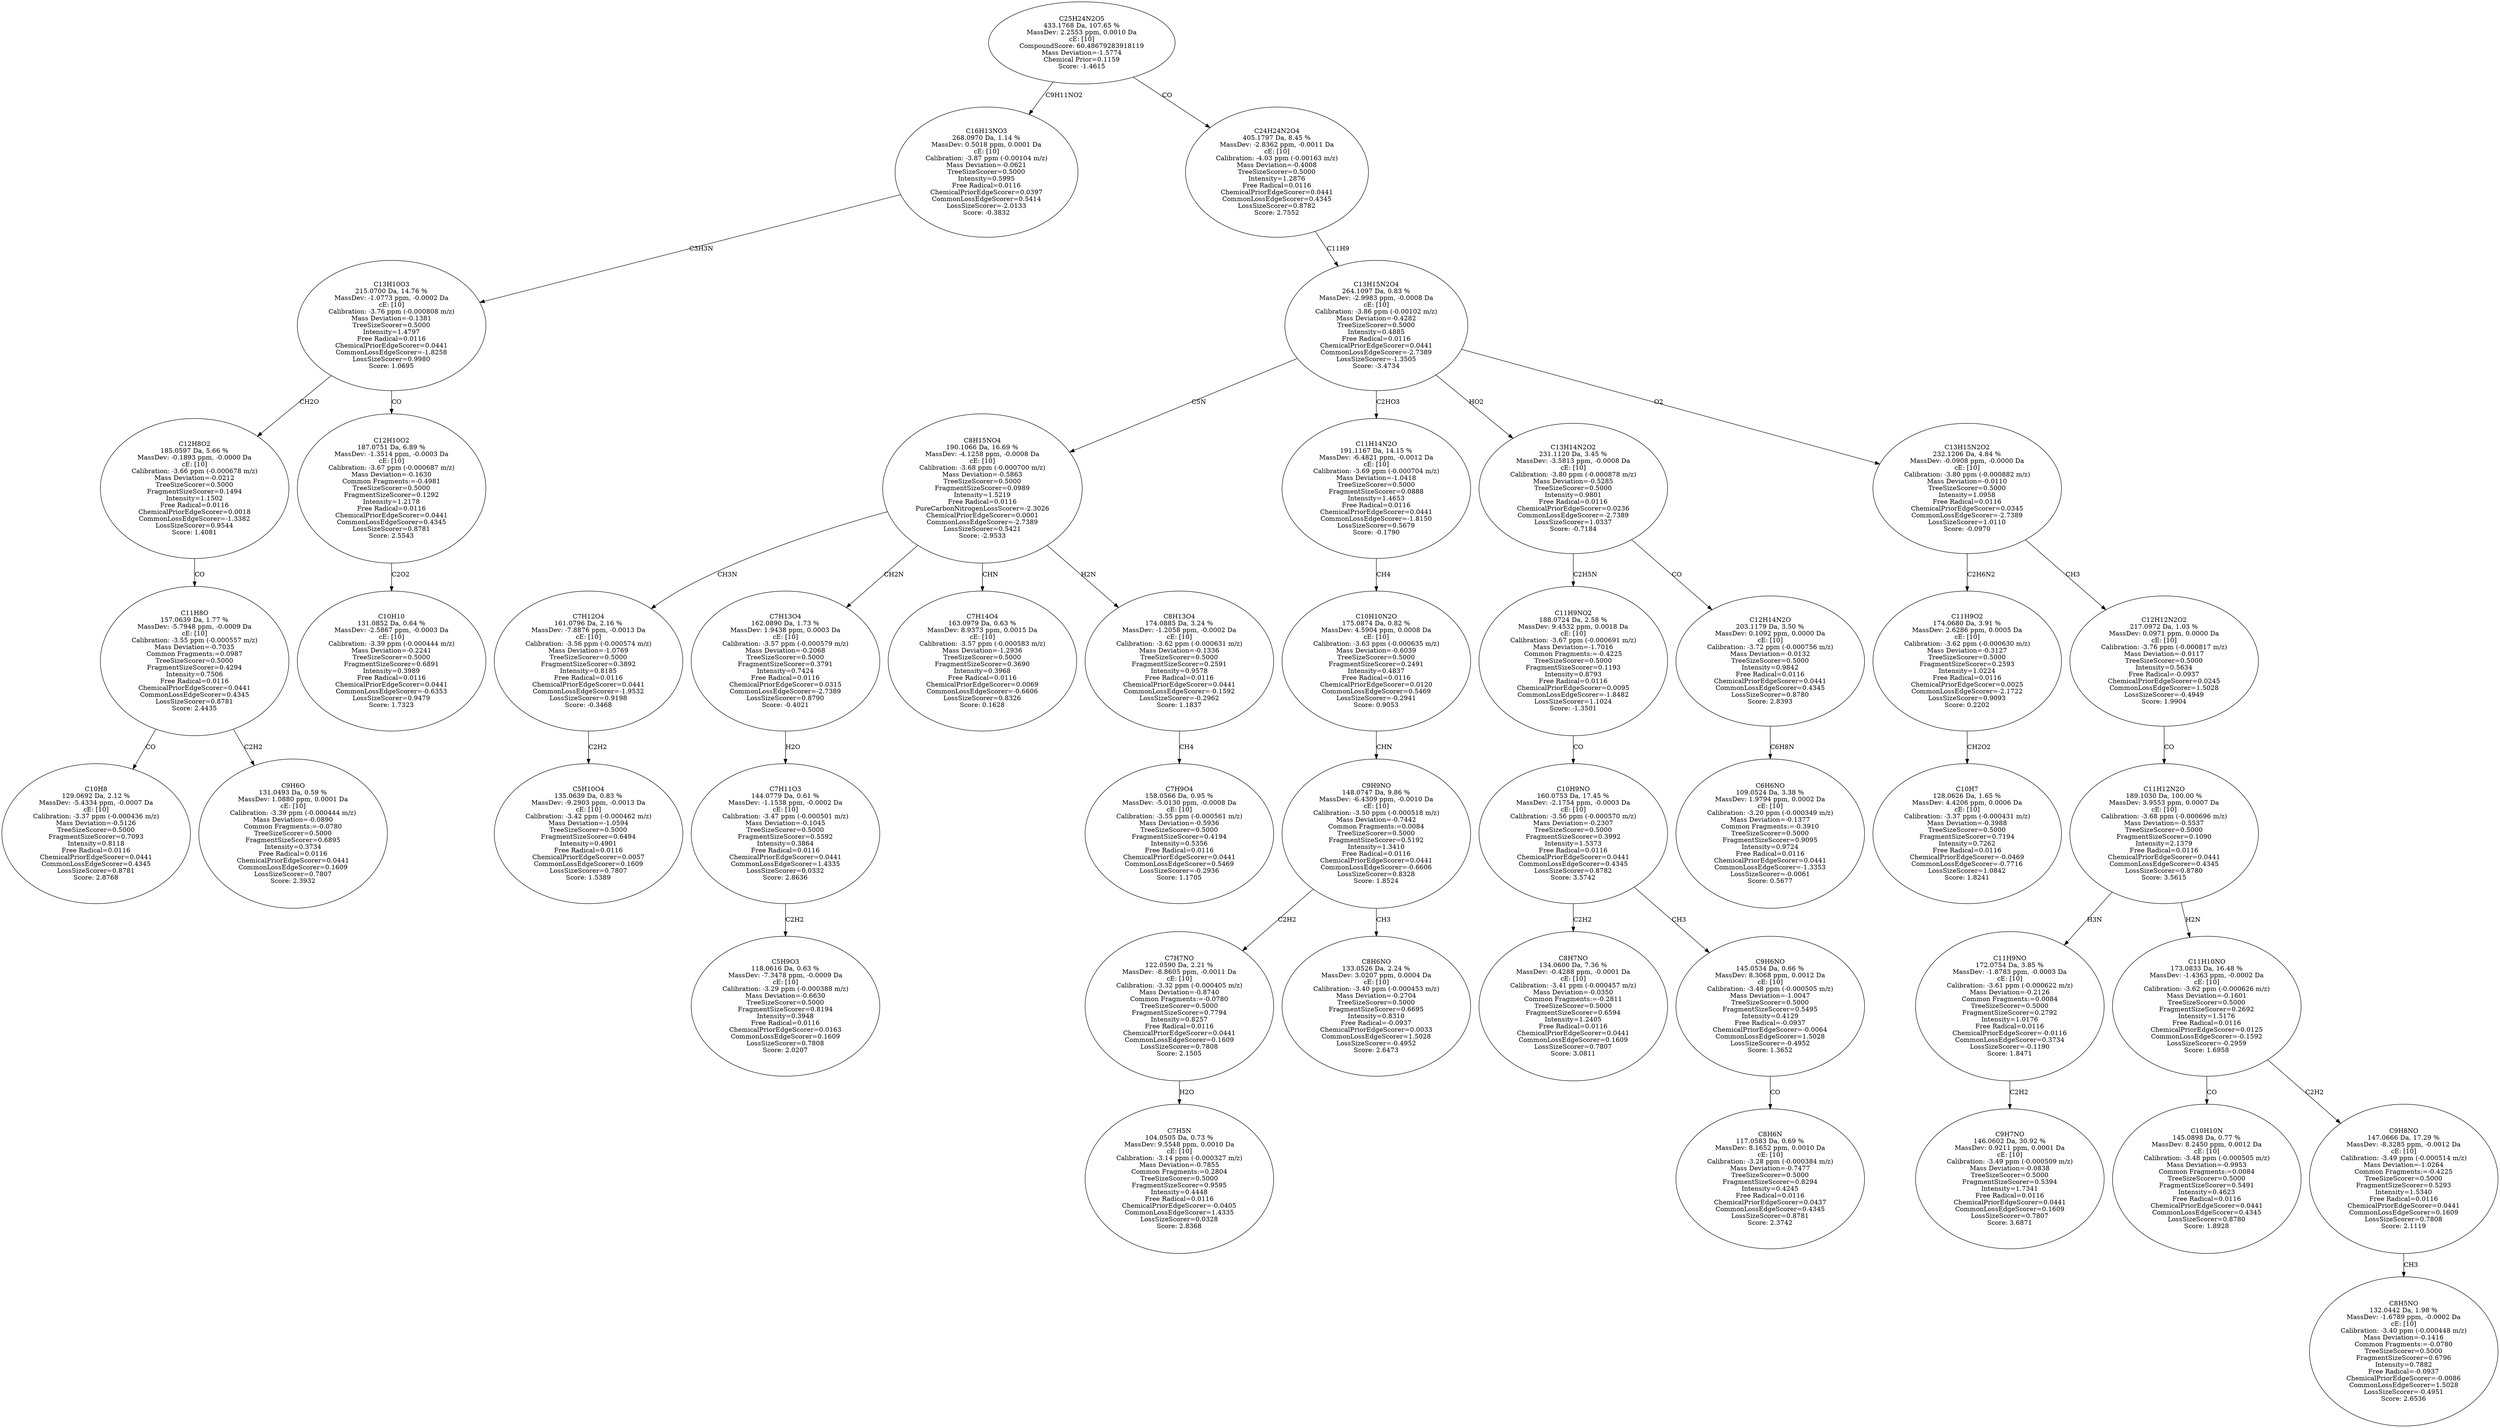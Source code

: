 strict digraph {
v1 [label="C10H8\n129.0692 Da, 2.12 %\nMassDev: -5.4334 ppm, -0.0007 Da\ncE: [10]\nCalibration: -3.37 ppm (-0.000436 m/z)\nMass Deviation=-0.5126\nTreeSizeScorer=0.5000\nFragmentSizeScorer=0.7093\nIntensity=0.8118\nFree Radical=0.0116\nChemicalPriorEdgeScorer=0.0441\nCommonLossEdgeScorer=0.4345\nLossSizeScorer=0.8781\nScore: 2.8768"];
v2 [label="C9H6O\n131.0493 Da, 0.59 %\nMassDev: 1.0880 ppm, 0.0001 Da\ncE: [10]\nCalibration: -3.39 ppm (-0.000444 m/z)\nMass Deviation=-0.0890\nCommon Fragments:=-0.0780\nTreeSizeScorer=0.5000\nFragmentSizeScorer=0.6895\nIntensity=0.3734\nFree Radical=0.0116\nChemicalPriorEdgeScorer=0.0441\nCommonLossEdgeScorer=0.1609\nLossSizeScorer=0.7807\nScore: 2.3932"];
v3 [label="C11H8O\n157.0639 Da, 1.77 %\nMassDev: -5.7948 ppm, -0.0009 Da\ncE: [10]\nCalibration: -3.55 ppm (-0.000557 m/z)\nMass Deviation=-0.7035\nCommon Fragments:=0.0987\nTreeSizeScorer=0.5000\nFragmentSizeScorer=0.4294\nIntensity=0.7506\nFree Radical=0.0116\nChemicalPriorEdgeScorer=0.0441\nCommonLossEdgeScorer=0.4345\nLossSizeScorer=0.8781\nScore: 2.4435"];
v4 [label="C12H8O2\n185.0597 Da, 5.66 %\nMassDev: -0.1893 ppm, -0.0000 Da\ncE: [10]\nCalibration: -3.66 ppm (-0.000678 m/z)\nMass Deviation=-0.0212\nTreeSizeScorer=0.5000\nFragmentSizeScorer=0.1494\nIntensity=1.1502\nFree Radical=0.0116\nChemicalPriorEdgeScorer=0.0018\nCommonLossEdgeScorer=-1.3382\nLossSizeScorer=0.9544\nScore: 1.4081"];
v5 [label="C10H10\n131.0852 Da, 0.64 %\nMassDev: -2.5867 ppm, -0.0003 Da\ncE: [10]\nCalibration: -3.39 ppm (-0.000444 m/z)\nMass Deviation=-0.2241\nTreeSizeScorer=0.5000\nFragmentSizeScorer=0.6891\nIntensity=0.3989\nFree Radical=0.0116\nChemicalPriorEdgeScorer=0.0441\nCommonLossEdgeScorer=-0.6353\nLossSizeScorer=0.9479\nScore: 1.7323"];
v6 [label="C12H10O2\n187.0751 Da, 6.89 %\nMassDev: -1.3514 ppm, -0.0003 Da\ncE: [10]\nCalibration: -3.67 ppm (-0.000687 m/z)\nMass Deviation=-0.1630\nCommon Fragments:=-0.4981\nTreeSizeScorer=0.5000\nFragmentSizeScorer=0.1292\nIntensity=1.2178\nFree Radical=0.0116\nChemicalPriorEdgeScorer=0.0441\nCommonLossEdgeScorer=0.4345\nLossSizeScorer=0.8781\nScore: 2.5543"];
v7 [label="C13H10O3\n215.0700 Da, 14.76 %\nMassDev: -1.0773 ppm, -0.0002 Da\ncE: [10]\nCalibration: -3.76 ppm (-0.000808 m/z)\nMass Deviation=-0.1381\nTreeSizeScorer=0.5000\nIntensity=1.4797\nFree Radical=0.0116\nChemicalPriorEdgeScorer=0.0441\nCommonLossEdgeScorer=-1.8258\nLossSizeScorer=0.9980\nScore: 1.0695"];
v8 [label="C16H13NO3\n268.0970 Da, 1.14 %\nMassDev: 0.5018 ppm, 0.0001 Da\ncE: [10]\nCalibration: -3.87 ppm (-0.00104 m/z)\nMass Deviation=-0.0621\nTreeSizeScorer=0.5000\nIntensity=0.5995\nFree Radical=0.0116\nChemicalPriorEdgeScorer=0.0397\nCommonLossEdgeScorer=0.5414\nLossSizeScorer=-2.0133\nScore: -0.3832"];
v9 [label="C5H10O4\n135.0639 Da, 0.83 %\nMassDev: -9.2903 ppm, -0.0013 Da\ncE: [10]\nCalibration: -3.42 ppm (-0.000462 m/z)\nMass Deviation=-1.0594\nTreeSizeScorer=0.5000\nFragmentSizeScorer=0.6494\nIntensity=0.4901\nFree Radical=0.0116\nChemicalPriorEdgeScorer=0.0057\nCommonLossEdgeScorer=0.1609\nLossSizeScorer=0.7807\nScore: 1.5389"];
v10 [label="C7H12O4\n161.0796 Da, 2.16 %\nMassDev: -7.8876 ppm, -0.0013 Da\ncE: [10]\nCalibration: -3.56 ppm (-0.000574 m/z)\nMass Deviation=-1.0769\nTreeSizeScorer=0.5000\nFragmentSizeScorer=0.3892\nIntensity=0.8185\nFree Radical=0.0116\nChemicalPriorEdgeScorer=0.0441\nCommonLossEdgeScorer=-1.9532\nLossSizeScorer=0.9198\nScore: -0.3468"];
v11 [label="C5H9O3\n118.0616 Da, 0.63 %\nMassDev: -7.3478 ppm, -0.0009 Da\ncE: [10]\nCalibration: -3.29 ppm (-0.000388 m/z)\nMass Deviation=-0.6630\nTreeSizeScorer=0.5000\nFragmentSizeScorer=0.8194\nIntensity=0.3948\nFree Radical=0.0116\nChemicalPriorEdgeScorer=0.0163\nCommonLossEdgeScorer=0.1609\nLossSizeScorer=0.7808\nScore: 2.0207"];
v12 [label="C7H11O3\n144.0779 Da, 0.61 %\nMassDev: -1.1538 ppm, -0.0002 Da\ncE: [10]\nCalibration: -3.47 ppm (-0.000501 m/z)\nMass Deviation=-0.1045\nTreeSizeScorer=0.5000\nFragmentSizeScorer=0.5592\nIntensity=0.3864\nFree Radical=0.0116\nChemicalPriorEdgeScorer=0.0441\nCommonLossEdgeScorer=1.4335\nLossSizeScorer=0.0332\nScore: 2.8636"];
v13 [label="C7H13O4\n162.0890 Da, 1.73 %\nMassDev: 1.9438 ppm, 0.0003 Da\ncE: [10]\nCalibration: -3.57 ppm (-0.000579 m/z)\nMass Deviation=-0.2068\nTreeSizeScorer=0.5000\nFragmentSizeScorer=0.3791\nIntensity=0.7424\nFree Radical=0.0116\nChemicalPriorEdgeScorer=0.0315\nCommonLossEdgeScorer=-2.7389\nLossSizeScorer=0.8790\nScore: -0.4021"];
v14 [label="C7H14O4\n163.0979 Da, 0.63 %\nMassDev: 8.9373 ppm, 0.0015 Da\ncE: [10]\nCalibration: -3.57 ppm (-0.000583 m/z)\nMass Deviation=-1.2936\nTreeSizeScorer=0.5000\nFragmentSizeScorer=0.3690\nIntensity=0.3968\nFree Radical=0.0116\nChemicalPriorEdgeScorer=0.0069\nCommonLossEdgeScorer=-0.6606\nLossSizeScorer=0.8326\nScore: 0.1628"];
v15 [label="C7H9O4\n158.0566 Da, 0.95 %\nMassDev: -5.0130 ppm, -0.0008 Da\ncE: [10]\nCalibration: -3.55 ppm (-0.000561 m/z)\nMass Deviation=-0.5936\nTreeSizeScorer=0.5000\nFragmentSizeScorer=0.4194\nIntensity=0.5356\nFree Radical=0.0116\nChemicalPriorEdgeScorer=0.0441\nCommonLossEdgeScorer=0.5469\nLossSizeScorer=-0.2936\nScore: 1.1705"];
v16 [label="C8H13O4\n174.0885 Da, 3.24 %\nMassDev: -1.2058 ppm, -0.0002 Da\ncE: [10]\nCalibration: -3.62 ppm (-0.000631 m/z)\nMass Deviation=-0.1336\nTreeSizeScorer=0.5000\nFragmentSizeScorer=0.2591\nIntensity=0.9578\nFree Radical=0.0116\nChemicalPriorEdgeScorer=0.0441\nCommonLossEdgeScorer=-0.1592\nLossSizeScorer=-0.2962\nScore: 1.1837"];
v17 [label="C8H15NO4\n190.1066 Da, 16.69 %\nMassDev: -4.1258 ppm, -0.0008 Da\ncE: [10]\nCalibration: -3.68 ppm (-0.000700 m/z)\nMass Deviation=-0.5863\nTreeSizeScorer=0.5000\nFragmentSizeScorer=0.0989\nIntensity=1.5219\nFree Radical=0.0116\nPureCarbonNitrogenLossScorer=-2.3026\nChemicalPriorEdgeScorer=0.0001\nCommonLossEdgeScorer=-2.7389\nLossSizeScorer=0.5421\nScore: -2.9533"];
v18 [label="C7H5N\n104.0505 Da, 0.73 %\nMassDev: 9.5548 ppm, 0.0010 Da\ncE: [10]\nCalibration: -3.14 ppm (-0.000327 m/z)\nMass Deviation=-0.7855\nCommon Fragments:=0.2804\nTreeSizeScorer=0.5000\nFragmentSizeScorer=0.9595\nIntensity=0.4448\nFree Radical=0.0116\nChemicalPriorEdgeScorer=-0.0405\nCommonLossEdgeScorer=1.4335\nLossSizeScorer=0.0328\nScore: 2.8368"];
v19 [label="C7H7NO\n122.0590 Da, 2.21 %\nMassDev: -8.8605 ppm, -0.0011 Da\ncE: [10]\nCalibration: -3.32 ppm (-0.000405 m/z)\nMass Deviation=-0.8740\nCommon Fragments:=-0.0780\nTreeSizeScorer=0.5000\nFragmentSizeScorer=0.7794\nIntensity=0.8257\nFree Radical=0.0116\nChemicalPriorEdgeScorer=0.0441\nCommonLossEdgeScorer=0.1609\nLossSizeScorer=0.7808\nScore: 2.1505"];
v20 [label="C8H6NO\n133.0526 Da, 2.24 %\nMassDev: 3.0207 ppm, 0.0004 Da\ncE: [10]\nCalibration: -3.40 ppm (-0.000453 m/z)\nMass Deviation=-0.2704\nTreeSizeScorer=0.5000\nFragmentSizeScorer=0.6695\nIntensity=0.8310\nFree Radical=-0.0937\nChemicalPriorEdgeScorer=0.0033\nCommonLossEdgeScorer=1.5028\nLossSizeScorer=-0.4952\nScore: 2.6473"];
v21 [label="C9H9NO\n148.0747 Da, 9.86 %\nMassDev: -6.4309 ppm, -0.0010 Da\ncE: [10]\nCalibration: -3.50 ppm (-0.000518 m/z)\nMass Deviation=-0.7442\nCommon Fragments:=0.0084\nTreeSizeScorer=0.5000\nFragmentSizeScorer=0.5192\nIntensity=1.3410\nFree Radical=0.0116\nChemicalPriorEdgeScorer=0.0441\nCommonLossEdgeScorer=-0.6606\nLossSizeScorer=0.8328\nScore: 1.8524"];
v22 [label="C10H10N2O\n175.0874 Da, 0.82 %\nMassDev: 4.5904 ppm, 0.0008 Da\ncE: [10]\nCalibration: -3.63 ppm (-0.000635 m/z)\nMass Deviation=-0.6039\nTreeSizeScorer=0.5000\nFragmentSizeScorer=0.2491\nIntensity=0.4837\nFree Radical=0.0116\nChemicalPriorEdgeScorer=0.0120\nCommonLossEdgeScorer=0.5469\nLossSizeScorer=-0.2941\nScore: 0.9053"];
v23 [label="C11H14N2O\n191.1167 Da, 14.15 %\nMassDev: -6.4821 ppm, -0.0012 Da\ncE: [10]\nCalibration: -3.69 ppm (-0.000704 m/z)\nMass Deviation=-1.0418\nTreeSizeScorer=0.5000\nFragmentSizeScorer=0.0888\nIntensity=1.4653\nFree Radical=0.0116\nChemicalPriorEdgeScorer=0.0441\nCommonLossEdgeScorer=-1.8150\nLossSizeScorer=0.5679\nScore: -0.1790"];
v24 [label="C8H7NO\n134.0600 Da, 7.36 %\nMassDev: -0.4288 ppm, -0.0001 Da\ncE: [10]\nCalibration: -3.41 ppm (-0.000457 m/z)\nMass Deviation=-0.0350\nCommon Fragments:=-0.2811\nTreeSizeScorer=0.5000\nFragmentSizeScorer=0.6594\nIntensity=1.2405\nFree Radical=0.0116\nChemicalPriorEdgeScorer=0.0441\nCommonLossEdgeScorer=0.1609\nLossSizeScorer=0.7807\nScore: 3.0811"];
v25 [label="C8H6N\n117.0583 Da, 0.69 %\nMassDev: 8.1652 ppm, 0.0010 Da\ncE: [10]\nCalibration: -3.28 ppm (-0.000384 m/z)\nMass Deviation=-0.7477\nTreeSizeScorer=0.5000\nFragmentSizeScorer=0.8294\nIntensity=0.4245\nFree Radical=0.0116\nChemicalPriorEdgeScorer=0.0437\nCommonLossEdgeScorer=0.4345\nLossSizeScorer=0.8781\nScore: 2.3742"];
v26 [label="C9H6NO\n145.0534 Da, 0.66 %\nMassDev: 8.3068 ppm, 0.0012 Da\ncE: [10]\nCalibration: -3.48 ppm (-0.000505 m/z)\nMass Deviation=-1.0047\nTreeSizeScorer=0.5000\nFragmentSizeScorer=0.5495\nIntensity=0.4129\nFree Radical=-0.0937\nChemicalPriorEdgeScorer=-0.0064\nCommonLossEdgeScorer=1.5028\nLossSizeScorer=-0.4952\nScore: 1.3652"];
v27 [label="C10H9NO\n160.0753 Da, 17.45 %\nMassDev: -2.1754 ppm, -0.0003 Da\ncE: [10]\nCalibration: -3.56 ppm (-0.000570 m/z)\nMass Deviation=-0.2307\nTreeSizeScorer=0.5000\nFragmentSizeScorer=0.3992\nIntensity=1.5373\nFree Radical=0.0116\nChemicalPriorEdgeScorer=0.0441\nCommonLossEdgeScorer=0.4345\nLossSizeScorer=0.8782\nScore: 3.5742"];
v28 [label="C11H9NO2\n188.0724 Da, 2.58 %\nMassDev: 9.4532 ppm, 0.0018 Da\ncE: [10]\nCalibration: -3.67 ppm (-0.000691 m/z)\nMass Deviation=-1.7016\nCommon Fragments:=-0.4225\nTreeSizeScorer=0.5000\nFragmentSizeScorer=0.1193\nIntensity=0.8793\nFree Radical=0.0116\nChemicalPriorEdgeScorer=0.0095\nCommonLossEdgeScorer=-1.8482\nLossSizeScorer=1.1024\nScore: -1.3501"];
v29 [label="C6H6NO\n109.0524 Da, 3.38 %\nMassDev: 1.9794 ppm, 0.0002 Da\ncE: [10]\nCalibration: -3.20 ppm (-0.000349 m/z)\nMass Deviation=-0.1377\nCommon Fragments:=-0.3910\nTreeSizeScorer=0.5000\nFragmentSizeScorer=0.9095\nIntensity=0.9724\nFree Radical=0.0116\nChemicalPriorEdgeScorer=0.0441\nCommonLossEdgeScorer=-1.3353\nLossSizeScorer=-0.0061\nScore: 0.5677"];
v30 [label="C12H14N2O\n203.1179 Da, 3.50 %\nMassDev: 0.1092 ppm, 0.0000 Da\ncE: [10]\nCalibration: -3.72 ppm (-0.000756 m/z)\nMass Deviation=-0.0132\nTreeSizeScorer=0.5000\nIntensity=0.9842\nFree Radical=0.0116\nChemicalPriorEdgeScorer=0.0441\nCommonLossEdgeScorer=0.4345\nLossSizeScorer=0.8780\nScore: 2.8393"];
v31 [label="C13H14N2O2\n231.1120 Da, 3.45 %\nMassDev: -3.5813 ppm, -0.0008 Da\ncE: [10]\nCalibration: -3.80 ppm (-0.000878 m/z)\nMass Deviation=-0.5285\nTreeSizeScorer=0.5000\nIntensity=0.9801\nFree Radical=0.0116\nChemicalPriorEdgeScorer=0.0236\nCommonLossEdgeScorer=-2.7389\nLossSizeScorer=1.0337\nScore: -0.7184"];
v32 [label="C10H7\n128.0626 Da, 1.65 %\nMassDev: 4.4206 ppm, 0.0006 Da\ncE: [10]\nCalibration: -3.37 ppm (-0.000431 m/z)\nMass Deviation=-0.3988\nTreeSizeScorer=0.5000\nFragmentSizeScorer=0.7194\nIntensity=0.7262\nFree Radical=0.0116\nChemicalPriorEdgeScorer=-0.0469\nCommonLossEdgeScorer=-0.7716\nLossSizeScorer=1.0842\nScore: 1.8241"];
v33 [label="C11H9O2\n174.0680 Da, 3.91 %\nMassDev: 2.6286 ppm, 0.0005 Da\ncE: [10]\nCalibration: -3.62 ppm (-0.000630 m/z)\nMass Deviation=-0.3127\nTreeSizeScorer=0.5000\nFragmentSizeScorer=0.2593\nIntensity=1.0224\nFree Radical=0.0116\nChemicalPriorEdgeScorer=0.0025\nCommonLossEdgeScorer=-2.1722\nLossSizeScorer=0.9093\nScore: 0.2202"];
v34 [label="C9H7NO\n146.0602 Da, 30.92 %\nMassDev: 0.9211 ppm, 0.0001 Da\ncE: [10]\nCalibration: -3.49 ppm (-0.000509 m/z)\nMass Deviation=-0.0838\nTreeSizeScorer=0.5000\nFragmentSizeScorer=0.5394\nIntensity=1.7341\nFree Radical=0.0116\nChemicalPriorEdgeScorer=0.0441\nCommonLossEdgeScorer=0.1609\nLossSizeScorer=0.7807\nScore: 3.6871"];
v35 [label="C11H9NO\n172.0754 Da, 3.85 %\nMassDev: -1.8783 ppm, -0.0003 Da\ncE: [10]\nCalibration: -3.61 ppm (-0.000622 m/z)\nMass Deviation=-0.2126\nCommon Fragments:=0.0084\nTreeSizeScorer=0.5000\nFragmentSizeScorer=0.2792\nIntensity=1.0176\nFree Radical=0.0116\nChemicalPriorEdgeScorer=-0.0116\nCommonLossEdgeScorer=0.3734\nLossSizeScorer=-0.1190\nScore: 1.8471"];
v36 [label="C10H10N\n145.0898 Da, 0.77 %\nMassDev: 8.2450 ppm, 0.0012 Da\ncE: [10]\nCalibration: -3.48 ppm (-0.000505 m/z)\nMass Deviation=-0.9953\nCommon Fragments:=0.0084\nTreeSizeScorer=0.5000\nFragmentSizeScorer=0.5491\nIntensity=0.4623\nFree Radical=0.0116\nChemicalPriorEdgeScorer=0.0441\nCommonLossEdgeScorer=0.4345\nLossSizeScorer=0.8780\nScore: 1.8928"];
v37 [label="C8H5NO\n132.0442 Da, 1.98 %\nMassDev: -1.6789 ppm, -0.0002 Da\ncE: [10]\nCalibration: -3.40 ppm (-0.000448 m/z)\nMass Deviation=-0.1416\nCommon Fragments:=-0.0780\nTreeSizeScorer=0.5000\nFragmentSizeScorer=0.6796\nIntensity=0.7882\nFree Radical=-0.0937\nChemicalPriorEdgeScorer=-0.0086\nCommonLossEdgeScorer=1.5028\nLossSizeScorer=-0.4951\nScore: 2.6536"];
v38 [label="C9H8NO\n147.0666 Da, 17.29 %\nMassDev: -8.3285 ppm, -0.0012 Da\ncE: [10]\nCalibration: -3.49 ppm (-0.000514 m/z)\nMass Deviation=-1.0264\nCommon Fragments:=-0.4225\nTreeSizeScorer=0.5000\nFragmentSizeScorer=0.5293\nIntensity=1.5340\nFree Radical=0.0116\nChemicalPriorEdgeScorer=0.0441\nCommonLossEdgeScorer=0.1609\nLossSizeScorer=0.7808\nScore: 2.1119"];
v39 [label="C11H10NO\n173.0833 Da, 16.48 %\nMassDev: -1.4363 ppm, -0.0002 Da\ncE: [10]\nCalibration: -3.62 ppm (-0.000626 m/z)\nMass Deviation=-0.1601\nTreeSizeScorer=0.5000\nFragmentSizeScorer=0.2692\nIntensity=1.5176\nFree Radical=0.0116\nChemicalPriorEdgeScorer=0.0125\nCommonLossEdgeScorer=-0.1592\nLossSizeScorer=-0.2959\nScore: 1.6958"];
v40 [label="C11H12N2O\n189.1030 Da, 100.00 %\nMassDev: 3.9553 ppm, 0.0007 Da\ncE: [10]\nCalibration: -3.68 ppm (-0.000696 m/z)\nMass Deviation=-0.5537\nTreeSizeScorer=0.5000\nFragmentSizeScorer=0.1090\nIntensity=2.1379\nFree Radical=0.0116\nChemicalPriorEdgeScorer=0.0441\nCommonLossEdgeScorer=0.4345\nLossSizeScorer=0.8780\nScore: 3.5615"];
v41 [label="C12H12N2O2\n217.0972 Da, 1.03 %\nMassDev: 0.0971 ppm, 0.0000 Da\ncE: [10]\nCalibration: -3.76 ppm (-0.000817 m/z)\nMass Deviation=-0.0117\nTreeSizeScorer=0.5000\nIntensity=0.5634\nFree Radical=-0.0937\nChemicalPriorEdgeScorer=0.0245\nCommonLossEdgeScorer=1.5028\nLossSizeScorer=-0.4949\nScore: 1.9904"];
v42 [label="C13H15N2O2\n232.1206 Da, 4.84 %\nMassDev: -0.0908 ppm, -0.0000 Da\ncE: [10]\nCalibration: -3.80 ppm (-0.000882 m/z)\nMass Deviation=-0.0110\nTreeSizeScorer=0.5000\nIntensity=1.0958\nFree Radical=0.0116\nChemicalPriorEdgeScorer=0.0345\nCommonLossEdgeScorer=-2.7389\nLossSizeScorer=1.0110\nScore: -0.0970"];
v43 [label="C13H15N2O4\n264.1097 Da, 0.83 %\nMassDev: -2.9983 ppm, -0.0008 Da\ncE: [10]\nCalibration: -3.86 ppm (-0.00102 m/z)\nMass Deviation=-0.4282\nTreeSizeScorer=0.5000\nIntensity=0.4885\nFree Radical=0.0116\nChemicalPriorEdgeScorer=0.0441\nCommonLossEdgeScorer=-2.7389\nLossSizeScorer=-1.3505\nScore: -3.4734"];
v44 [label="C24H24N2O4\n405.1797 Da, 8.45 %\nMassDev: -2.8362 ppm, -0.0011 Da\ncE: [10]\nCalibration: -4.03 ppm (-0.00163 m/z)\nMass Deviation=-0.4008\nTreeSizeScorer=0.5000\nIntensity=1.2876\nFree Radical=0.0116\nChemicalPriorEdgeScorer=0.0441\nCommonLossEdgeScorer=0.4345\nLossSizeScorer=0.8782\nScore: 2.7552"];
v45 [label="C25H24N2O5\n433.1768 Da, 107.65 %\nMassDev: 2.2553 ppm, 0.0010 Da\ncE: [10]\nCompoundScore: 60.48679283918119\nMass Deviation=-1.5774\nChemical Prior=0.1159\nScore: -1.4615"];
v3 -> v1 [label="CO"];
v3 -> v2 [label="C2H2"];
v4 -> v3 [label="CO"];
v7 -> v4 [label="CH2O"];
v6 -> v5 [label="C2O2"];
v7 -> v6 [label="CO"];
v8 -> v7 [label="C3H3N"];
v45 -> v8 [label="C9H11NO2"];
v10 -> v9 [label="C2H2"];
v17 -> v10 [label="CH3N"];
v12 -> v11 [label="C2H2"];
v13 -> v12 [label="H2O"];
v17 -> v13 [label="CH2N"];
v17 -> v14 [label="CHN"];
v16 -> v15 [label="CH4"];
v17 -> v16 [label="H2N"];
v43 -> v17 [label="C5N"];
v19 -> v18 [label="H2O"];
v21 -> v19 [label="C2H2"];
v21 -> v20 [label="CH3"];
v22 -> v21 [label="CHN"];
v23 -> v22 [label="CH4"];
v43 -> v23 [label="C2HO3"];
v27 -> v24 [label="C2H2"];
v26 -> v25 [label="CO"];
v27 -> v26 [label="CH3"];
v28 -> v27 [label="CO"];
v31 -> v28 [label="C2H5N"];
v30 -> v29 [label="C6H8N"];
v31 -> v30 [label="CO"];
v43 -> v31 [label="HO2"];
v33 -> v32 [label="CH2O2"];
v42 -> v33 [label="C2H6N2"];
v35 -> v34 [label="C2H2"];
v40 -> v35 [label="H3N"];
v39 -> v36 [label="CO"];
v38 -> v37 [label="CH3"];
v39 -> v38 [label="C2H2"];
v40 -> v39 [label="H2N"];
v41 -> v40 [label="CO"];
v42 -> v41 [label="CH3"];
v43 -> v42 [label="O2"];
v44 -> v43 [label="C11H9"];
v45 -> v44 [label="CO"];
}